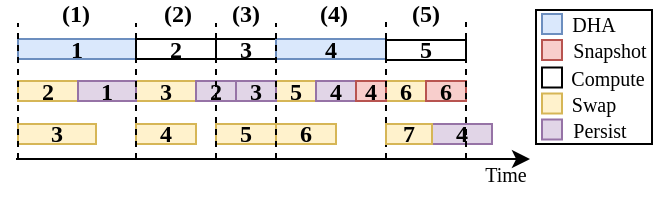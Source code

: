 <mxfile version="24.7.1" type="github">
  <diagram name="第 1 页" id="6jmwY03XSO3npQRhQJKJ">
    <mxGraphModel dx="810" dy="458" grid="1" gridSize="10" guides="1" tooltips="1" connect="1" arrows="1" fold="1" page="1" pageScale="1" pageWidth="827" pageHeight="1169" math="0" shadow="0">
      <root>
        <mxCell id="0" />
        <mxCell id="1" parent="0" />
        <mxCell id="NZZuno2mVVYI2pTD-jRh-1" value="" style="rounded=0;whiteSpace=wrap;html=1;" parent="1" vertex="1">
          <mxGeometry x="440" y="114" width="58" height="67" as="geometry" />
        </mxCell>
        <mxCell id="5TXTgct5jN2t5OzSRrQ--1" value="1" style="whiteSpace=wrap;fillColor=#dae8fc;fontSize=12;fillStyle=auto;strokeWidth=1;strokeColor=#6c8ebf;fontFamily=Times New Roman;fontStyle=1;spacing=0;" parent="1" vertex="1">
          <mxGeometry x="181" y="128.5" width="59" height="10" as="geometry" />
        </mxCell>
        <mxCell id="5TXTgct5jN2t5OzSRrQ--5" value="2" style="whiteSpace=wrap;fillColor=#fff2cc;fontSize=12;fontFamily=Times New Roman;fontStyle=1;strokeColor=#d6b656;spacing=0;" parent="1" vertex="1">
          <mxGeometry x="181" y="149.5" width="30" height="10" as="geometry" />
        </mxCell>
        <mxCell id="5TXTgct5jN2t5OzSRrQ--21" value="" style="whiteSpace=wrap;html=1;aspect=fixed;fillColor=#f8cecc;fontFamily=Times New Roman;strokeColor=#b85450;" parent="1" vertex="1">
          <mxGeometry x="443" y="129" width="10" height="10" as="geometry" />
        </mxCell>
        <mxCell id="5TXTgct5jN2t5OzSRrQ--26" value="&lt;span style=&quot;font-size: 10px;&quot;&gt;Snapshot&lt;/span&gt;" style="text;html=1;align=center;verticalAlign=middle;whiteSpace=wrap;rounded=0;fontFamily=Times New Roman;" parent="1" vertex="1">
          <mxGeometry x="457" y="129" width="40" height="10" as="geometry" />
        </mxCell>
        <mxCell id="5TXTgct5jN2t5OzSRrQ--33" value="" style="whiteSpace=wrap;html=1;aspect=fixed;fillColor=#dae8fc;strokeColor=#6c8ebf;fontFamily=Times New Roman;" parent="1" vertex="1">
          <mxGeometry x="443" y="116" width="10" height="10" as="geometry" />
        </mxCell>
        <mxCell id="5TXTgct5jN2t5OzSRrQ--34" value="&lt;font style=&quot;font-size: 10px;&quot;&gt;DHA&lt;/font&gt;" style="text;html=1;align=center;verticalAlign=middle;whiteSpace=wrap;rounded=0;fontFamily=Times New Roman;" parent="1" vertex="1">
          <mxGeometry x="459" y="116" width="20" height="10" as="geometry" />
        </mxCell>
        <mxCell id="tGl6n2Ff8LUNgd3iXF76-1" value="" style="endArrow=classic;html=1;rounded=0;" parent="1" edge="1">
          <mxGeometry width="50" height="50" relative="1" as="geometry">
            <mxPoint x="180" y="188.5" as="sourcePoint" />
            <mxPoint x="437" y="188.54" as="targetPoint" />
          </mxGeometry>
        </mxCell>
        <mxCell id="tGl6n2Ff8LUNgd3iXF76-2" value="&lt;p style=&quot;line-height: 100%;&quot;&gt;&lt;font style=&quot;font-size: 10px;&quot;&gt;Time&lt;/font&gt;&lt;/p&gt;" style="text;html=1;align=center;verticalAlign=middle;whiteSpace=wrap;rounded=0;fontFamily=Times New Roman;" parent="1" vertex="1">
          <mxGeometry x="400" y="190.75" width="50" height="10" as="geometry" />
        </mxCell>
        <mxCell id="tGl6n2Ff8LUNgd3iXF76-3" value="" style="whiteSpace=wrap;html=1;aspect=fixed;fontFamily=Times New Roman;" parent="1" vertex="1">
          <mxGeometry x="443" y="142.75" width="10" height="10" as="geometry" />
        </mxCell>
        <mxCell id="tGl6n2Ff8LUNgd3iXF76-4" value="" style="whiteSpace=wrap;html=1;aspect=fixed;fillColor=#fff2cc;fontFamily=Times New Roman;strokeColor=#d6b656;" parent="1" vertex="1">
          <mxGeometry x="443" y="155.75" width="10" height="10" as="geometry" />
        </mxCell>
        <mxCell id="tGl6n2Ff8LUNgd3iXF76-5" value="" style="whiteSpace=wrap;html=1;aspect=fixed;fillColor=#e1d5e7;fontFamily=Times New Roman;strokeColor=#9673a6;" parent="1" vertex="1">
          <mxGeometry x="443" y="168.75" width="10" height="10" as="geometry" />
        </mxCell>
        <mxCell id="tGl6n2Ff8LUNgd3iXF76-6" value="&lt;font style=&quot;font-size: 10px;&quot;&gt;Compute&lt;/font&gt;" style="text;html=1;align=center;verticalAlign=middle;whiteSpace=wrap;rounded=0;fontFamily=Times New Roman;" parent="1" vertex="1">
          <mxGeometry x="456" y="142.75" width="40" height="10" as="geometry" />
        </mxCell>
        <mxCell id="tGl6n2Ff8LUNgd3iXF76-7" value="&lt;font style=&quot;font-size: 10px;&quot;&gt;Swap&lt;/font&gt;" style="text;html=1;align=center;verticalAlign=middle;whiteSpace=wrap;rounded=0;fontFamily=Times New Roman;" parent="1" vertex="1">
          <mxGeometry x="459" y="155.75" width="20" height="10" as="geometry" />
        </mxCell>
        <mxCell id="tGl6n2Ff8LUNgd3iXF76-8" value="&lt;font style=&quot;font-size: 10px;&quot;&gt;Persist&lt;/font&gt;" style="text;html=1;align=center;verticalAlign=middle;whiteSpace=wrap;rounded=0;fontFamily=Times New Roman;" parent="1" vertex="1">
          <mxGeometry x="457" y="168.75" width="30" height="10" as="geometry" />
        </mxCell>
        <mxCell id="k_p_c449IPIrR9TNC1ot-1" value="2" style="whiteSpace=wrap;fontSize=12;fontFamily=Times New Roman;fontStyle=1;spacing=0;" parent="1" vertex="1">
          <mxGeometry x="240" y="128.5" width="40" height="10" as="geometry" />
        </mxCell>
        <mxCell id="k_p_c449IPIrR9TNC1ot-3" value="3" style="whiteSpace=wrap;fillColor=#fff2cc;fontSize=12;fontFamily=Times New Roman;fontStyle=1;strokeColor=#d6b656;spacing=0;" parent="1" vertex="1">
          <mxGeometry x="240" y="149.5" width="30" height="10" as="geometry" />
        </mxCell>
        <mxCell id="k_p_c449IPIrR9TNC1ot-5" value="3" style="whiteSpace=wrap;fontSize=12;fontFamily=Times New Roman;fontStyle=1;spacing=0;" parent="1" vertex="1">
          <mxGeometry x="280" y="128.5" width="30" height="10" as="geometry" />
        </mxCell>
        <mxCell id="k_p_c449IPIrR9TNC1ot-6" value="2" style="whiteSpace=wrap;fillColor=#e1d5e7;fontSize=12;fontFamily=Times New Roman;fontStyle=1;strokeColor=#9673a6;spacing=0;" parent="1" vertex="1">
          <mxGeometry x="270" y="149.5" width="20" height="10" as="geometry" />
        </mxCell>
        <mxCell id="k_p_c449IPIrR9TNC1ot-21" value="4" style="whiteSpace=wrap;fillColor=#dae8fc;fontSize=12;fontFamily=Times New Roman;fontStyle=1;strokeColor=#6c8ebf;spacing=0;" parent="1" vertex="1">
          <mxGeometry x="310" y="128.5" width="55" height="10" as="geometry" />
        </mxCell>
        <mxCell id="k_p_c449IPIrR9TNC1ot-23" value="5" style="whiteSpace=wrap;fillColor=#fff2cc;fontSize=12;fontFamily=Times New Roman;fontStyle=1;strokeColor=#d6b656;spacing=0;" parent="1" vertex="1">
          <mxGeometry x="310" y="149.5" width="20" height="10" as="geometry" />
        </mxCell>
        <mxCell id="k_p_c449IPIrR9TNC1ot-24" value="4" style="whiteSpace=wrap;fillColor=#e1d5e7;fontSize=12;fontFamily=Times New Roman;fontStyle=1;strokeColor=#9673a6;spacing=0;" parent="1" vertex="1">
          <mxGeometry x="330" y="149.5" width="20" height="10" as="geometry" />
        </mxCell>
        <mxCell id="k_p_c449IPIrR9TNC1ot-28" value="5" style="whiteSpace=wrap;fontSize=12;fontFamily=Times New Roman;fontStyle=1;spacing=0;" parent="1" vertex="1">
          <mxGeometry x="365" y="129" width="40" height="10" as="geometry" />
        </mxCell>
        <mxCell id="k_p_c449IPIrR9TNC1ot-29" value="6" style="whiteSpace=wrap;fillColor=#fff2cc;fontSize=12;fontFamily=Times New Roman;fontStyle=1;strokeColor=#d6b656;spacing=0;" parent="1" vertex="1">
          <mxGeometry x="365" y="149.5" width="20" height="10" as="geometry" />
        </mxCell>
        <mxCell id="k_p_c449IPIrR9TNC1ot-56" value="1" style="whiteSpace=wrap;fillColor=#e1d5e7;fontSize=12;fontFamily=Times New Roman;fontStyle=1;strokeColor=#9673a6;spacing=0;" parent="1" vertex="1">
          <mxGeometry x="211" y="149.5" width="29" height="10" as="geometry" />
        </mxCell>
        <mxCell id="k_p_c449IPIrR9TNC1ot-57" value="&lt;font face=&quot;Times New Roman&quot;&gt;&lt;b&gt;(1)&lt;/b&gt;&lt;/font&gt;" style="text;html=1;align=center;verticalAlign=middle;whiteSpace=wrap;rounded=0;" parent="1" vertex="1">
          <mxGeometry x="201" y="110" width="18" height="12" as="geometry" />
        </mxCell>
        <mxCell id="k_p_c449IPIrR9TNC1ot-58" value="&lt;font face=&quot;Times New Roman&quot;&gt;&lt;b&gt;(2)&lt;/b&gt;&lt;/font&gt;" style="text;html=1;align=center;verticalAlign=middle;whiteSpace=wrap;rounded=0;" parent="1" vertex="1">
          <mxGeometry x="252" y="110" width="18" height="12" as="geometry" />
        </mxCell>
        <mxCell id="k_p_c449IPIrR9TNC1ot-59" value="&lt;font face=&quot;Times New Roman&quot;&gt;&lt;b&gt;(3)&lt;/b&gt;&lt;/font&gt;" style="text;html=1;align=center;verticalAlign=middle;whiteSpace=wrap;rounded=0;" parent="1" vertex="1">
          <mxGeometry x="286" y="110" width="18" height="12" as="geometry" />
        </mxCell>
        <mxCell id="JmgV9OkEJws0of2wmjdb-1" value="3" style="whiteSpace=wrap;fontSize=12;fontFamily=Times New Roman;fontStyle=1;spacing=0;fillColor=#e1d5e7;strokeColor=#9673a6;" parent="1" vertex="1">
          <mxGeometry x="290" y="149.5" width="20" height="10" as="geometry" />
        </mxCell>
        <mxCell id="JmgV9OkEJws0of2wmjdb-3" value="4" style="whiteSpace=wrap;fillColor=#f8cecc;fontSize=12;fontFamily=Times New Roman;fontStyle=1;strokeColor=#b85450;spacing=0;" parent="1" vertex="1">
          <mxGeometry x="350" y="149.5" width="15" height="10" as="geometry" />
        </mxCell>
        <mxCell id="JmgV9OkEJws0of2wmjdb-4" value="&lt;font face=&quot;Times New Roman&quot;&gt;&lt;b&gt;(4)&lt;/b&gt;&lt;/font&gt;" style="text;html=1;align=center;verticalAlign=middle;whiteSpace=wrap;rounded=0;" parent="1" vertex="1">
          <mxGeometry x="330" y="110" width="18" height="12" as="geometry" />
        </mxCell>
        <mxCell id="JmgV9OkEJws0of2wmjdb-5" value="3" style="whiteSpace=wrap;fillColor=#fff2cc;fontSize=12;fontFamily=Times New Roman;fontStyle=1;strokeColor=#d6b656;spacing=0;" parent="1" vertex="1">
          <mxGeometry x="181" y="171" width="39" height="10" as="geometry" />
        </mxCell>
        <mxCell id="JmgV9OkEJws0of2wmjdb-6" value="4" style="whiteSpace=wrap;fillColor=#fff2cc;fontSize=12;fontFamily=Times New Roman;fontStyle=1;strokeColor=#d6b656;spacing=0;" parent="1" vertex="1">
          <mxGeometry x="240" y="171" width="30" height="10" as="geometry" />
        </mxCell>
        <mxCell id="JmgV9OkEJws0of2wmjdb-7" value="5" style="whiteSpace=wrap;fillColor=#fff2cc;fontSize=12;fontFamily=Times New Roman;fontStyle=1;strokeColor=#d6b656;spacing=0;" parent="1" vertex="1">
          <mxGeometry x="280" y="171" width="30" height="10" as="geometry" />
        </mxCell>
        <mxCell id="JmgV9OkEJws0of2wmjdb-8" value="6" style="whiteSpace=wrap;fillColor=#fff2cc;fontSize=12;fontFamily=Times New Roman;fontStyle=1;strokeColor=#d6b656;spacing=0;" parent="1" vertex="1">
          <mxGeometry x="310" y="171" width="30" height="10" as="geometry" />
        </mxCell>
        <mxCell id="JmgV9OkEJws0of2wmjdb-9" value="4" style="whiteSpace=wrap;fillColor=#e1d5e7;fontSize=12;fontFamily=Times New Roman;fontStyle=1;strokeColor=#9673a6;spacing=0;" parent="1" vertex="1">
          <mxGeometry x="388" y="171" width="30" height="10" as="geometry" />
        </mxCell>
        <mxCell id="JmgV9OkEJws0of2wmjdb-11" value="6" style="whiteSpace=wrap;fillColor=#f8cecc;fontSize=12;fontFamily=Times New Roman;fontStyle=1;strokeColor=#b85450;spacing=0;" parent="1" vertex="1">
          <mxGeometry x="385" y="149.5" width="20" height="10" as="geometry" />
        </mxCell>
        <mxCell id="JmgV9OkEJws0of2wmjdb-12" value="&lt;font face=&quot;Times New Roman&quot;&gt;&lt;b&gt;(5)&lt;/b&gt;&lt;/font&gt;" style="text;html=1;align=center;verticalAlign=middle;whiteSpace=wrap;rounded=0;" parent="1" vertex="1">
          <mxGeometry x="376" y="110" width="18" height="12" as="geometry" />
        </mxCell>
        <mxCell id="tGl6n2Ff8LUNgd3iXF76-17" value="" style="endArrow=none;html=1;rounded=0;dashed=1;" parent="1" edge="1">
          <mxGeometry width="50" height="50" relative="1" as="geometry">
            <mxPoint x="181" y="188.5" as="sourcePoint" />
            <mxPoint x="181" y="120.5" as="targetPoint" />
          </mxGeometry>
        </mxCell>
        <mxCell id="k_p_c449IPIrR9TNC1ot-12" value="" style="endArrow=none;html=1;rounded=0;dashed=1;" parent="1" edge="1">
          <mxGeometry width="50" height="50" relative="1" as="geometry">
            <mxPoint x="240" y="188.5" as="sourcePoint" />
            <mxPoint x="240" y="120.5" as="targetPoint" />
          </mxGeometry>
        </mxCell>
        <mxCell id="k_p_c449IPIrR9TNC1ot-26" value="" style="endArrow=none;html=1;rounded=0;dashed=1;" parent="1" edge="1">
          <mxGeometry width="50" height="50" relative="1" as="geometry">
            <mxPoint x="280" y="188.5" as="sourcePoint" />
            <mxPoint x="280" y="120.5" as="targetPoint" />
          </mxGeometry>
        </mxCell>
        <mxCell id="k_p_c449IPIrR9TNC1ot-13" value="" style="endArrow=none;html=1;rounded=0;dashed=1;" parent="1" edge="1">
          <mxGeometry width="50" height="50" relative="1" as="geometry">
            <mxPoint x="310" y="188.5" as="sourcePoint" />
            <mxPoint x="310" y="120.5" as="targetPoint" />
          </mxGeometry>
        </mxCell>
        <mxCell id="k_p_c449IPIrR9TNC1ot-31" value="" style="endArrow=none;html=1;rounded=0;dashed=1;" parent="1" edge="1">
          <mxGeometry width="50" height="50" relative="1" as="geometry">
            <mxPoint x="365" y="188.5" as="sourcePoint" />
            <mxPoint x="365" y="120" as="targetPoint" />
          </mxGeometry>
        </mxCell>
        <mxCell id="JmgV9OkEJws0of2wmjdb-10" value="" style="endArrow=none;html=1;rounded=0;dashed=1;" parent="1" edge="1">
          <mxGeometry width="50" height="50" relative="1" as="geometry">
            <mxPoint x="405" y="188.5" as="sourcePoint" />
            <mxPoint x="405" y="120" as="targetPoint" />
          </mxGeometry>
        </mxCell>
        <mxCell id="kMsjNc0w3buNKzK590mM-1" value="7" style="whiteSpace=wrap;fillColor=#fff2cc;fontSize=12;fontFamily=Times New Roman;fontStyle=1;strokeColor=#d6b656;spacing=0;" vertex="1" parent="1">
          <mxGeometry x="365" y="171" width="23" height="10" as="geometry" />
        </mxCell>
      </root>
    </mxGraphModel>
  </diagram>
</mxfile>
